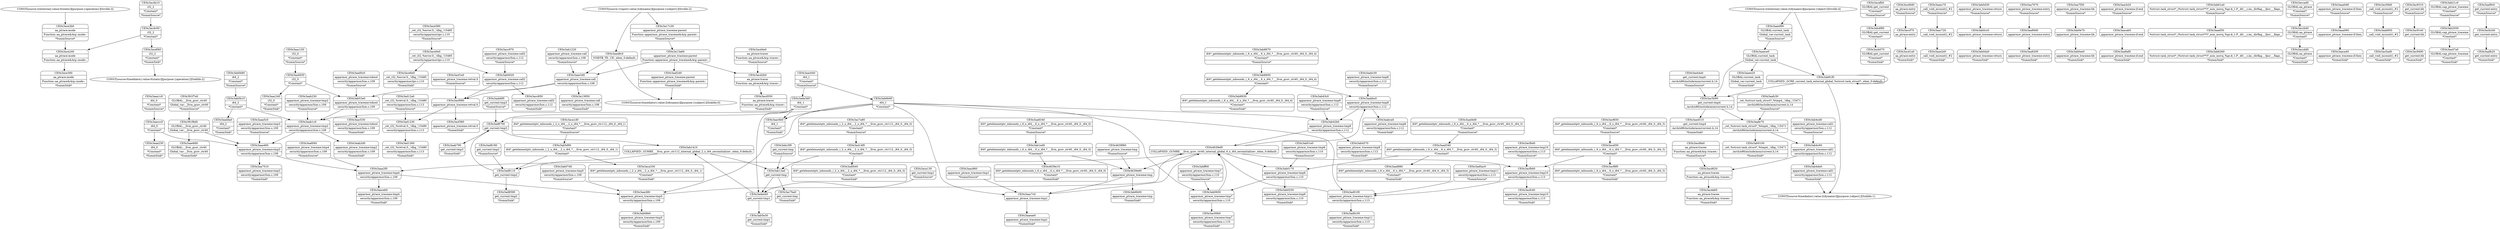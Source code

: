 digraph {
	CE0x3acdc00 [shape=record,shape=Mrecord,label="{CE0x3acdc00|i32_2|*Constant*}"]
	CE0x3aabc30 [shape=record,shape=Mrecord,label="{CE0x3aabc30|apparmor_ptrace_traceme:tmp8|security/apparmor/lsm.c,112|*SummSource*}"]
	CE0x3aafe70 [shape=record,shape=Mrecord,label="{CE0x3aafe70|_ret_%struct.task_struct*_%tmp4,_!dbg_!15471|./arch/x86/include/asm/current.h,14}"]
	CE0x4639e80 [shape=record,shape=Mrecord,label="{CE0x4639e80|apparmor_ptrace_traceme:tmp}"]
	CE0x3ac5b90 [shape=record,shape=Mrecord,label="{CE0x3ac5b90|get_current:tmp4|./arch/x86/include/asm/current.h,14}"]
	CE0x3ab4f90 [shape=record,shape=Mrecord,label="{CE0x3ab4f90|GLOBAL:get_current|*Constant*}"]
	CE0x3abff00 [shape=record,shape=Mrecord,label="{CE0x3abff00|apparmor_ptrace_traceme:tmp7|security/apparmor/lsm.c,110|*SummSource*}"]
	CE0x3aac530 [shape=record,shape=Mrecord,label="{CE0x3aac530|apparmor_ptrace_traceme:tobool|security/apparmor/lsm.c,109|*SummSink*}"]
	CE0x3aad980 [shape=record,shape=Mrecord,label="{CE0x3aad980|i64*_getelementptr_inbounds_(_6_x_i64_,_6_x_i64_*___llvm_gcov_ctr40,_i64_0,_i64_3)|*Constant*|*SummSink*}"]
	CE0x3accf70 [shape=record,shape=Mrecord,label="{CE0x3accf70|aa_ptrace:entry}"]
	CE0x3ac7a80 [shape=record,shape=Mrecord,label="{CE0x3ac7a80|i64*_getelementptr_inbounds_(_2_x_i64_,_2_x_i64_*___llvm_gcov_ctr112,_i64_0,_i64_0)|*Constant*|*SummSource*}"]
	CE0x3aaec70 [shape=record,shape=Mrecord,label="{CE0x3aaec70|_call_void_mcount()_#2|*SummSource*}"]
	CE0x3ab0da0 [shape=record,shape=Mrecord,label="{CE0x3ab0da0|apparmor_ptrace_traceme:return|*SummSink*}"]
	CE0x3aa7670 [shape=record,shape=Mrecord,label="{CE0x3aa7670|apparmor_ptrace_traceme:entry|*SummSource*}"]
	CE0x3ab0cc0 [shape=record,shape=Mrecord,label="{CE0x3ab0cc0|apparmor_ptrace_traceme:return}"]
	CE0x3aa8340 [shape=record,shape=Mrecord,label="{CE0x3aa8340|i64*_getelementptr_inbounds_(_6_x_i64_,_6_x_i64_*___llvm_gcov_ctr40,_i64_0,_i64_0)|*Constant*|*SummSource*}"]
	CE0x3acb070 [shape=record,shape=Mrecord,label="{CE0x3acb070|GLOBAL:get_current|*Constant*|*SummSink*}"]
	CE0x3aabbc0 [shape=record,shape=Mrecord,label="{CE0x3aabbc0|apparmor_ptrace_traceme:tmp8|security/apparmor/lsm.c,112}"]
	"CONST[source:1(input),value:2(dynamic)][purpose:{subject}][SrcIdx:2]"
	CE0x3ab0ee0 [shape=record,shape=Mrecord,label="{CE0x3ab0ee0|apparmor_ptrace_traceme:bb|*SummSink*}"]
	CE0x3ab01e0 [shape=record,shape=Mrecord,label="{CE0x3ab01e0|apparmor_ptrace_traceme:tmp6|security/apparmor/lsm.c,110|*SummSource*}"]
	CE0x3aa9af0 [shape=record,shape=Mrecord,label="{CE0x3aa9af0|apparmor_ptrace_traceme:if.end|*SummSink*}"]
	CE0x3acf1e0 [shape=record,shape=Mrecord,label="{CE0x3acf1e0|apparmor_ptrace_traceme:retval.0|*SummSource*}"]
	CE0x3ab8930 [shape=record,shape=Mrecord,label="{CE0x3ab8930|i64*_getelementptr_inbounds_(_6_x_i64_,_6_x_i64_*___llvm_gcov_ctr40,_i64_0,_i64_4)|*Constant*|*SummSink*}"]
	CE0x3aab790 [shape=record,shape=Mrecord,label="{CE0x3aab790|get_current:tmp3|*SummSink*}"]
	CE0x3ab8670 [shape=record,shape=Mrecord,label="{CE0x3ab8670|i64*_getelementptr_inbounds_(_6_x_i64_,_6_x_i64_*___llvm_gcov_ctr40,_i64_0,_i64_4)|*Constant*|*SummSource*}"]
	CE0x3ab07d0 [shape=record,shape=Mrecord,label="{CE0x3ab07d0|apparmor_ptrace_traceme:tmp5|security/apparmor/lsm.c,109|*SummSource*}"]
	CE0x3aaef30 [shape=record,shape=Mrecord,label="{CE0x3aaef30|%struct.task_struct*_(%struct.task_struct**)*_asm_movq_%gs:$_1:P_,$0_,_r,im,_dirflag_,_fpsr_,_flags_}"]
	CE0x3aac240 [shape=record,shape=Mrecord,label="{CE0x3aac240|i32_0|*Constant*|*SummSink*}"]
	CE0x3accdd0 [shape=record,shape=Mrecord,label="{CE0x3accdd0|GLOBAL:aa_ptrace|*Constant*|*SummSink*}"]
	CE0x3aa48c0 [shape=record,shape=Mrecord,label="{CE0x3aa48c0|VOIDTB_TE:_CE:_elem_0:default:}"]
	CE0x3aae8d0 [shape=record,shape=Mrecord,label="{CE0x3aae8d0|GLOBAL:__llvm_gcov_ctr40|Global_var:__llvm_gcov_ctr40|*SummSink*}"]
	CE0x3acd0d0 [shape=record,shape=Mrecord,label="{CE0x3acd0d0|aa_ptrace:entry|*SummSource*}"]
	CE0x3aac640 [shape=record,shape=Mrecord,label="{CE0x3aac640|i64_1|*Constant*|*SummSource*}"]
	CE0x3aad340 [shape=record,shape=Mrecord,label="{CE0x3aad340|i64*_getelementptr_inbounds_(_6_x_i64_,_6_x_i64_*___llvm_gcov_ctr40,_i64_0,_i64_3)|*Constant*}"]
	CE0x3ad8110 [shape=record,shape=Mrecord,label="{CE0x3ad8110|get_current:tmp2}"]
	CE0x3ad8700 [shape=record,shape=Mrecord,label="{CE0x3ad8700|get_current:tmp3}"]
	CE0x3aabca0 [shape=record,shape=Mrecord,label="{CE0x3aabca0|apparmor_ptrace_traceme:tmp8|security/apparmor/lsm.c,112|*SummSink*}"]
	CE0x3aacb20 [shape=record,shape=Mrecord,label="{CE0x3aacb20|apparmor_ptrace_traceme:if.end|*SummSource*}"]
	CE0x3ab08e0 [shape=record,shape=Mrecord,label="{CE0x3ab08e0|apparmor_ptrace_traceme:tmp5|security/apparmor/lsm.c,109|*SummSink*}"]
	CE0x3ace0e0 [shape=record,shape=Mrecord,label="{CE0x3ace0e0|_ret_i32_%error.0,_!dbg_!15485|security/apparmor/ipc.c,110}"]
	CE0x3acd620 [shape=record,shape=Mrecord,label="{CE0x3acd620|aa_ptrace:tracee|Function::aa_ptrace&Arg::tracee::}"]
	CE0x3aab1c0 [shape=record,shape=Mrecord,label="{CE0x3aab1c0|apparmor_ptrace_traceme:tmp2|security/apparmor/lsm.c,109}"]
	CE0x3ab61a0 [shape=record,shape=Mrecord,label="{CE0x3ab61a0|%struct.task_struct*_(%struct.task_struct**)*_asm_movq_%gs:$_1:P_,$0_,_r,im,_dirflag_,_fpsr_,_flags_|*SummSource*}"]
	CE0x3adf440 [shape=record,shape=Mrecord,label="{CE0x3adf440|i64*_getelementptr_inbounds_(_2_x_i64_,_2_x_i64_*___llvm_gcov_ctr112,_i64_0,_i64_0)|*Constant*|*SummSink*}"]
	CE0x3ad01f0 [shape=record,shape=Mrecord,label="{CE0x3ad01f0|apparmor_ptrace_traceme:tmp11|security/apparmor/lsm.c,113}"]
	CE0x3aac150 [shape=record,shape=Mrecord,label="{CE0x3aac150|i32_0|*Constant*|*SummSource*}"]
	CE0x3acc970 [shape=record,shape=Mrecord,label="{CE0x3acc970|apparmor_ptrace_traceme:call2|security/apparmor/lsm.c,112|*SummSource*}"]
	CE0x3ad1360 [shape=record,shape=Mrecord,label="{CE0x3ad1360|_ret_i32_%retval.0,_!dbg_!15480|security/apparmor/lsm.c,113|*SummSink*}"]
	"CONST[source:0(mediator),value:2(dynamic)][purpose:{subject}][SnkIdx:0]"
	CE0x3acd1a0 [shape=record,shape=Mrecord,label="{CE0x3acd1a0|aa_ptrace:entry|*SummSink*}"]
	CE0x3aaca40 [shape=record,shape=Mrecord,label="{CE0x3aaca40|apparmor_ptrace_traceme:if.then|*SummSink*}"]
	CE0x3acf650 [shape=record,shape=Mrecord,label="{CE0x3acf650|i64*_getelementptr_inbounds_(_6_x_i64_,_6_x_i64_*___llvm_gcov_ctr40,_i64_0,_i64_5)|*Constant*|*SummSource*}"]
	CE0x3aadda0 [shape=record,shape=Mrecord,label="{CE0x3aadda0|i64_2|*Constant*|*SummSink*}"]
	CE0x3ac00b0 [shape=record,shape=Mrecord,label="{CE0x3ac00b0|apparmor_ptrace_traceme:tmp7|security/apparmor/lsm.c,110|*SummSink*}"]
	"CONST[source:2(external),value:0(static)][purpose:{operation}][SrcIdx:3]"
	CE0x3acf8f0 [shape=record,shape=Mrecord,label="{CE0x3acf8f0|i64*_getelementptr_inbounds_(_6_x_i64_,_6_x_i64_*___llvm_gcov_ctr40,_i64_0,_i64_5)|*Constant*|*SummSink*}"]
	CE0x3ad8180 [shape=record,shape=Mrecord,label="{CE0x3ad8180|get_current:tmp2|*SummSource*}"]
	CE0x3ab0100 [shape=record,shape=Mrecord,label="{CE0x3ab0100|_ret_%struct.task_struct*_%tmp4,_!dbg_!15471|./arch/x86/include/asm/current.h,14|*SummSink*}"]
	CE0x3aa4510 [shape=record,shape=Mrecord,label="{CE0x3aa4510|get_current:tmp4|./arch/x86/include/asm/current.h,14|*SummSink*}"]
	CE0x3ab13a0 [shape=record,shape=Mrecord,label="{CE0x3ab13a0|get_current:tmp}"]
	CE0x3ada3d0 [shape=record,shape=Mrecord,label="{CE0x3ada3d0|i64_1|*Constant*}"]
	CE0x3aad0c0 [shape=record,shape=Mrecord,label="{CE0x3aad0c0|apparmor_ptrace_traceme:tobool|security/apparmor/lsm.c,109|*SummSource*}"]
	CE0x3ab0b80 [shape=record,shape=Mrecord,label="{CE0x3ab0b80|i64_2|*Constant*|*SummSource*}"]
	CE0x3ac59d0 [shape=record,shape=Mrecord,label="{CE0x3ac59d0|_call_void_mcount()_#2|*SummSource*}"]
	CE0x3ace240 [shape=record,shape=Mrecord,label="{CE0x3ace240|aa_ptrace:mode|Function::aa_ptrace&Arg::mode::}"]
	CE0x3ace380 [shape=record,shape=Mrecord,label="{CE0x3ace380|aa_ptrace:mode|Function::aa_ptrace&Arg::mode::|*SummSink*}"]
	CE0x3aab6f0 [shape=record,shape=Mrecord,label="{CE0x3aab6f0|get_current:tmp3|*SummSource*}"]
	CE0x3aaa230 [shape=record,shape=Mrecord,label="{CE0x3aaa230|i64_0|*Constant*|*SummSink*}"]
	CE0x3ac9490 [shape=record,shape=Mrecord,label="{CE0x3ac9490|get_current:bb|*SummSink*}"]
	CE0x3a13a60 [shape=record,shape=Mrecord,label="{CE0x3a13a60|apparmor_ptrace_traceme:parent|Function::apparmor_ptrace_traceme&Arg::parent::}"]
	CE0x3a17c30 [shape=record,shape=Mrecord,label="{CE0x3a17c30|apparmor_ptrace_traceme:parent|Function::apparmor_ptrace_traceme&Arg::parent::|*SummSource*}"]
	CE0x3ad1230 [shape=record,shape=Mrecord,label="{CE0x3ad1230|_ret_i32_%retval.0,_!dbg_!15480|security/apparmor/lsm.c,113}"]
	CE0x3acda60 [shape=record,shape=Mrecord,label="{CE0x3acda60|aa_ptrace:tracee|Function::aa_ptrace&Arg::tracee::|*SummSink*}"]
	CE0x3aaa060 [shape=record,shape=Mrecord,label="{CE0x3aaa060|apparmor_ptrace_traceme:if.then}"]
	CE0x3ab2050 [shape=record,shape=Mrecord,label="{CE0x3ab2050|GLOBAL:cap_ptrace_traceme|*Constant*}"]
	CE0x3ab6b90 [shape=record,shape=Mrecord,label="{CE0x3ab6b90|i64_1|*Constant*}"]
	CE0x3aab850 [shape=record,shape=Mrecord,label="{CE0x3aab850|_call_void_mcount()_#2}"]
	CE0x3aaee20 [shape=record,shape=Mrecord,label="{CE0x3aaee20|GLOBAL:current_task|Global_var:current_task|*SummSink*}"]
	CE0x3a13950 [shape=record,shape=Mrecord,label="{CE0x3a13950|apparmor_ptrace_traceme:call|security/apparmor/lsm.c,108|*SummSink*}"]
	CE0x3ad0ac0 [shape=record,shape=Mrecord,label="{CE0x3ad0ac0|apparmor_ptrace_traceme:tmp11|security/apparmor/lsm.c,113|*SummSource*}"]
	CE0x3aaed90 [shape=record,shape=Mrecord,label="{CE0x3aaed90|GLOBAL:current_task|Global_var:current_task|*SummSource*}"]
	CE0x3acd2b0 [shape=record,shape=Mrecord,label="{CE0x3acd2b0|aa_ptrace:tracer|Function::aa_ptrace&Arg::tracer::}"]
	CE0x3ab8600 [shape=record,shape=Mrecord,label="{CE0x3ab8600|i64*_getelementptr_inbounds_(_6_x_i64_,_6_x_i64_*___llvm_gcov_ctr40,_i64_0,_i64_4)|*Constant*}"]
	CE0x3ac91e0 [shape=record,shape=Mrecord,label="{CE0x3ac91e0|get_current:bb}"]
	CE0x3aaa1c0 [shape=record,shape=Mrecord,label="{CE0x3aaa1c0|i64_0|*Constant*|*SummSource*}"]
	CE0x3ada440 [shape=record,shape=Mrecord,label="{CE0x3ada440|get_current:tmp1}"]
	"CONST[source:0(mediator),value:2(dynamic)][purpose:{object}][SnkIdx:1]"
	CE0x3acb240 [shape=record,shape=Mrecord,label="{CE0x3acb240|get_current:entry}"]
	CE0x3acde10 [shape=record,shape=Mrecord,label="{CE0x3acde10|i32_2|*Constant*|*SummSource*}"]
	CE0x3aac860 [shape=record,shape=Mrecord,label="{CE0x3aac860|apparmor_ptrace_traceme:tmp1|*SummSource*}"]
	CE0x3ab42b0 [shape=record,shape=Mrecord,label="{CE0x3ab42b0|apparmor_ptrace_traceme:tmp9|security/apparmor/lsm.c,112}"]
	CE0x3ab1ed0 [shape=record,shape=Mrecord,label="{CE0x3ab1ed0|i64*_getelementptr_inbounds_(_6_x_i64_,_6_x_i64_*___llvm_gcov_ctr40,_i64_0,_i64_0)|*Constant*}"]
	CE0x3acf080 [shape=record,shape=Mrecord,label="{CE0x3acf080|apparmor_ptrace_traceme:retval.0}"]
	CE0x4639e10 [shape=record,shape=Mrecord,label="{CE0x4639e10|i64*_getelementptr_inbounds_(_6_x_i64_,_6_x_i64_*___llvm_gcov_ctr40,_i64_0,_i64_0)|*Constant*|*SummSink*}"]
	CE0x3aaa2f0 [shape=record,shape=Mrecord,label="{CE0x3aaa2f0|apparmor_ptrace_traceme:tmp4|security/apparmor/lsm.c,109}"]
	CE0x3aaccc0 [shape=record,shape=Mrecord,label="{CE0x3aaccc0|i64_0|*Constant*}"]
	CE0x3acfb60 [shape=record,shape=Mrecord,label="{CE0x3acfb60|apparmor_ptrace_traceme:tmp10|security/apparmor/lsm.c,113}"]
	CE0x3ace580 [shape=record,shape=Mrecord,label="{CE0x3ace580|_ret_i32_%error.0,_!dbg_!15485|security/apparmor/ipc.c,110|*SummSource*}"]
	CE0x3aafb20 [shape=record,shape=Mrecord,label="{CE0x3aafb20|get_current:entry|*SummSink*}"]
	CE0x3ace6e0 [shape=record,shape=Mrecord,label="{CE0x3ace6e0|_ret_i32_%error.0,_!dbg_!15485|security/apparmor/ipc.c,110|*SummSink*}"]
	CE0x3ab6260 [shape=record,shape=Mrecord,label="{CE0x3ab6260|%struct.task_struct*_(%struct.task_struct**)*_asm_movq_%gs:$_1:P_,$0_,_r,im,_dirflag_,_fpsr_,_flags_|*SummSink*}"]
	CE0x3acfc40 [shape=record,shape=Mrecord,label="{CE0x3acfc40|apparmor_ptrace_traceme:tmp10|security/apparmor/lsm.c,113|*SummSink*}"]
	CE0x3ab5d90 [shape=record,shape=Mrecord,label="{CE0x3ab5d90|i64*_getelementptr_inbounds_(_2_x_i64_,_2_x_i64_*___llvm_gcov_ctr112,_i64_0,_i64_1)|*Constant*}"]
	CE0x3ab6b00 [shape=record,shape=Mrecord,label="{CE0x3ab6b00|apparmor_ptrace_traceme:tmp|*SummSink*}"]
	"CONST[source:0(mediator),value:0(static)][purpose:{operation}][SnkIdx:2]"
	CE0x3accb40 [shape=record,shape=Mrecord,label="{CE0x3accb40|GLOBAL:aa_ptrace|*Constant*}"]
	CE0x391f7e0 [shape=record,shape=Mrecord,label="{CE0x391f7e0|GLOBAL:__llvm_gcov_ctr40|Global_var:__llvm_gcov_ctr40|*SummSource*}"]
	CE0x3ab4de0 [shape=record,shape=Mrecord,label="{CE0x3ab4de0|apparmor_ptrace_traceme:call1|security/apparmor/lsm.c,112|*SummSink*}"]
	CE0x3ab4c60 [shape=record,shape=Mrecord,label="{CE0x3ab4c60|apparmor_ptrace_traceme:call1|security/apparmor/lsm.c,112}"]
	CE0x3aafc30 [shape=record,shape=Mrecord,label="{CE0x3aafc30|_ret_%struct.task_struct*_%tmp4,_!dbg_!15471|./arch/x86/include/asm/current.h,14|*SummSource*}"]
	CE0x3ab0b10 [shape=record,shape=Mrecord,label="{CE0x3ab0b10|i64_2|*Constant*}"]
	CE0x3aa47a0 [shape=record,shape=Mrecord,label="{CE0x3aa47a0|GLOBAL:cap_ptrace_traceme|*Constant*|*SummSink*}"]
	CE0x3accad0 [shape=record,shape=Mrecord,label="{CE0x3accad0|GLOBAL:aa_ptrace|*Constant*|*SummSource*}"]
	CE0x3ab0d30 [shape=record,shape=Mrecord,label="{CE0x3ab0d30|apparmor_ptrace_traceme:return|*SummSource*}"]
	CE0x3aacfd0 [shape=record,shape=Mrecord,label="{CE0x3aacfd0|apparmor_ptrace_traceme:tmp5|security/apparmor/lsm.c,109}"]
	CE0x3ac7ba0 [shape=record,shape=Mrecord,label="{CE0x3ac7ba0|get_current:tmp|*SummSink*}"]
	CE0x3aca330 [shape=record,shape=Mrecord,label="{CE0x3aca330|i64*_getelementptr_inbounds_(_2_x_i64_,_2_x_i64_*___llvm_gcov_ctr112,_i64_0,_i64_1)|*Constant*|*SummSink*}"]
	"CONST[source:2(external),value:2(dynamic)][purpose:{object}][SrcIdx:4]"
	CE0x3acc850 [shape=record,shape=Mrecord,label="{CE0x3acc850|apparmor_ptrace_traceme:call2|security/apparmor/lsm.c,112|*SummSink*}"]
	CE0x3acafb0 [shape=record,shape=Mrecord,label="{CE0x3acafb0|GLOBAL:get_current|*Constant*|*SummSource*}"]
	CE0x3aacab0 [shape=record,shape=Mrecord,label="{CE0x3aacab0|apparmor_ptrace_traceme:if.end}"]
	CE0x3acd550 [shape=record,shape=Mrecord,label="{CE0x3acd550|aa_ptrace:tracer|Function::aa_ptrace&Arg::tracer::|*SummSink*}"]
	CE0x3aab2d0 [shape=record,shape=Mrecord,label="{CE0x3aab2d0|apparmor_ptrace_traceme:tmp2|security/apparmor/lsm.c,109|*SummSink*}"]
	CE0x3ab1410 [shape=record,shape=Mrecord,label="{CE0x3ab1410|COLLAPSED:_GCMRE___llvm_gcov_ctr112_internal_global_2_x_i64_zeroinitializer:_elem_0:default:}"]
	CE0x4639f60 [shape=record,shape=Mrecord,label="{CE0x4639f60|apparmor_ptrace_traceme:tmp|*SummSource*}"]
	CE0x3aaa0d0 [shape=record,shape=Mrecord,label="{CE0x3aaa0d0|apparmor_ptrace_traceme:if.then|*SummSource*}"]
	CE0x3aa89d0 [shape=record,shape=Mrecord,label="{CE0x3aa89d0|apparmor_ptrace_traceme:entry}"]
	CE0x3abc3f0 [shape=record,shape=Mrecord,label="{CE0x3abc3f0|get_current:tmp|*SummSource*}"]
	CE0x3aac6b0 [shape=record,shape=Mrecord,label="{CE0x3aac6b0|i64_1|*Constant*|*SummSink*}"]
	CE0x3aae2e0 [shape=record,shape=Mrecord,label="{CE0x3aae2e0|_call_void_mcount()_#2|*SummSink*}"]
	CE0x3acdf40 [shape=record,shape=Mrecord,label="{CE0x3acdf40|i32_2|*Constant*|*SummSink*}"]
	CE0x391f6d0 [shape=record,shape=Mrecord,label="{CE0x391f6d0|GLOBAL:__llvm_gcov_ctr40|Global_var:__llvm_gcov_ctr40}"]
	CE0x3ad12a0 [shape=record,shape=Mrecord,label="{CE0x3ad12a0|_ret_i32_%retval.0,_!dbg_!15480|security/apparmor/lsm.c,113|*SummSource*}"]
	CE0x3aca130 [shape=record,shape=Mrecord,label="{CE0x3aca130|get_current:tmp1|*SummSource*}"]
	CE0x3aaceb0 [shape=record,shape=Mrecord,label="{CE0x3aaceb0|apparmor_ptrace_traceme:tmp4|security/apparmor/lsm.c,109|*SummSink*}"]
	CE0x3ac5ad0 [shape=record,shape=Mrecord,label="{CE0x3ac5ad0|_call_void_mcount()_#2|*SummSink*}"]
	CE0x3aaeae0 [shape=record,shape=Mrecord,label="{CE0x3aaeae0|apparmor_ptrace_traceme:tmp1|*SummSink*}"]
	CE0x3aaa5c0 [shape=record,shape=Mrecord,label="{CE0x3aaa5c0|apparmor_ptrace_traceme:tmp3|security/apparmor/lsm.c,109|*SummSource*}"]
	CE0x3acfbd0 [shape=record,shape=Mrecord,label="{CE0x3acfbd0|apparmor_ptrace_traceme:tmp10|security/apparmor/lsm.c,113|*SummSource*}"]
	CE0x3ab81f0 [shape=record,shape=Mrecord,label="{CE0x3ab81f0|COLLAPSED:_GCRE_current_task_external_global_%struct.task_struct*:_elem_0:default:}"]
	CE0x3ab0600 [shape=record,shape=Mrecord,label="{CE0x3ab0600|apparmor_ptrace_traceme:tmp7|security/apparmor/lsm.c,110}"]
	CE0x3ad14f0 [shape=record,shape=Mrecord,label="{CE0x3ad14f0|i64*_getelementptr_inbounds_(_2_x_i64_,_2_x_i64_*___llvm_gcov_ctr112,_i64_0,_i64_0)|*Constant*}"]
	CE0x3ab0e70 [shape=record,shape=Mrecord,label="{CE0x3ab0e70|apparmor_ptrace_traceme:bb}"]
	CE0x3aa7f30 [shape=record,shape=Mrecord,label="{CE0x3aa7f30|apparmor_ptrace_traceme:bb|*SummSource*}"]
	CE0x3aad4d0 [shape=record,shape=Mrecord,label="{CE0x3aad4d0|i64*_getelementptr_inbounds_(_6_x_i64_,_6_x_i64_*___llvm_gcov_ctr40,_i64_0,_i64_3)|*Constant*|*SummSource*}"]
	CE0x3aa4930 [shape=record,shape=Mrecord,label="{CE0x3aa4930|i32_0|*Constant*}"]
	CE0x3aab230 [shape=record,shape=Mrecord,label="{CE0x3aab230|apparmor_ptrace_traceme:tmp2|security/apparmor/lsm.c,109|*SummSource*}"]
	CE0x3aac720 [shape=record,shape=Mrecord,label="{CE0x3aac720|_call_void_mcount()_#2}"]
	CE0x3acd8a0 [shape=record,shape=Mrecord,label="{CE0x3acd8a0|aa_ptrace:tracee|Function::aa_ptrace&Arg::tracee::|*SummSource*}"]
	CE0x3ac9310 [shape=record,shape=Mrecord,label="{CE0x3ac9310|get_current:bb|*SummSource*}"]
	CE0x3aaa460 [shape=record,shape=Mrecord,label="{CE0x3aaa460|apparmor_ptrace_traceme:tmp3|security/apparmor/lsm.c,109}"]
	CE0x3aca1d0 [shape=record,shape=Mrecord,label="{CE0x3aca1d0|i64*_getelementptr_inbounds_(_2_x_i64_,_2_x_i64_*___llvm_gcov_ctr112,_i64_0,_i64_1)|*Constant*|*SummSource*}"]
	CE0x3ab21c0 [shape=record,shape=Mrecord,label="{CE0x3ab21c0|GLOBAL:cap_ptrace_traceme|*Constant*|*SummSource*}"]
	CE0x3ab0170 [shape=record,shape=Mrecord,label="{CE0x3ab0170|apparmor_ptrace_traceme:tmp6|security/apparmor/lsm.c,110}"]
	CE0x3ab0020 [shape=record,shape=Mrecord,label="{CE0x3ab0020|apparmor_ptrace_traceme:call2|security/apparmor/lsm.c,112}"]
	CE0x3ab0250 [shape=record,shape=Mrecord,label="{CE0x3ab0250|apparmor_ptrace_traceme:tmp6|security/apparmor/lsm.c,110|*SummSink*}"]
	CE0x3aa44a0 [shape=record,shape=Mrecord,label="{CE0x3aa44a0|get_current:tmp4|./arch/x86/include/asm/current.h,14|*SummSource*}"]
	CE0x3ab4cd0 [shape=record,shape=Mrecord,label="{CE0x3ab4cd0|apparmor_ptrace_traceme:call1|security/apparmor/lsm.c,112|*SummSource*}"]
	CE0x3acef30 [shape=record,shape=Mrecord,label="{CE0x3acef30|i64*_getelementptr_inbounds_(_6_x_i64_,_6_x_i64_*___llvm_gcov_ctr40,_i64_0,_i64_5)|*Constant*}"]
	CE0x3ad8590 [shape=record,shape=Mrecord,label="{CE0x3ad8590|get_current:tmp2|*SummSink*}"]
	CE0x3ab1220 [shape=record,shape=Mrecord,label="{CE0x3ab1220|apparmor_ptrace_traceme:call|security/apparmor/lsm.c,108|*SummSource*}"]
	CE0x3aa6f40 [shape=record,shape=Mrecord,label="{CE0x3aa6f40|apparmor_ptrace_traceme:tmp4|security/apparmor/lsm.c,109|*SummSource*}"]
	CE0x3aaf9c0 [shape=record,shape=Mrecord,label="{CE0x3aaf9c0|get_current:entry|*SummSource*}"]
	CE0x3ad0c30 [shape=record,shape=Mrecord,label="{CE0x3ad0c30|apparmor_ptrace_traceme:tmp11|security/apparmor/lsm.c,113|*SummSink*}"]
	CE0x3ab53e0 [shape=record,shape=Mrecord,label="{CE0x3ab53e0|apparmor_ptrace_traceme:tobool|security/apparmor/lsm.c,109}"]
	CE0x4639ef0 [shape=record,shape=Mrecord,label="{CE0x4639ef0|COLLAPSED:_GCMRE___llvm_gcov_ctr40_internal_global_6_x_i64_zeroinitializer:_elem_0:default:}"]
	CE0x3aaece0 [shape=record,shape=Mrecord,label="{CE0x3aaece0|GLOBAL:current_task|Global_var:current_task}"]
	CE0x3aaf2d0 [shape=record,shape=Mrecord,label="{CE0x3aaf2d0|apparmor_ptrace_traceme:parent|Function::apparmor_ptrace_traceme&Arg::parent::|*SummSink*}"]
	CE0x3ace2b0 [shape=record,shape=Mrecord,label="{CE0x3ace2b0|aa_ptrace:mode|Function::aa_ptrace&Arg::mode::|*SummSource*}"]
	CE0x3aa8200 [shape=record,shape=Mrecord,label="{CE0x3aa8200|apparmor_ptrace_traceme:entry|*SummSink*}"]
	CE0x3ab5e30 [shape=record,shape=Mrecord,label="{CE0x3ab5e30|get_current:tmp1|*SummSink*}"]
	CE0x3ab4570 [shape=record,shape=Mrecord,label="{CE0x3ab4570|apparmor_ptrace_traceme:tmp9|security/apparmor/lsm.c,112|*SummSink*}"]
	CE0x3aae3d0 [shape=record,shape=Mrecord,label="{CE0x3aae3d0|apparmor_ptrace_traceme:call|security/apparmor/lsm.c,108}"]
	CE0x3aa7510 [shape=record,shape=Mrecord,label="{CE0x3aa7510|apparmor_ptrace_traceme:tmp3|security/apparmor/lsm.c,109|*SummSink*}"]
	CE0x3acf380 [shape=record,shape=Mrecord,label="{CE0x3acf380|apparmor_ptrace_traceme:retval.0|*SummSink*}"]
	CE0x3acd4e0 [shape=record,shape=Mrecord,label="{CE0x3acd4e0|aa_ptrace:tracer|Function::aa_ptrace&Arg::tracer::|*SummSource*}"]
	CE0x3aac7c0 [shape=record,shape=Mrecord,label="{CE0x3aac7c0|apparmor_ptrace_traceme:tmp1}"]
	CE0x3ab43c0 [shape=record,shape=Mrecord,label="{CE0x3ab43c0|apparmor_ptrace_traceme:tmp9|security/apparmor/lsm.c,112|*SummSource*}"]
	CE0x3ace580 -> CE0x3ace0e0
	CE0x3ab1ed0 -> CE0x4639e10
	CE0x3ab81f0 -> CE0x3ab81f0
	CE0x3aac640 -> CE0x3ab6b90
	CE0x3aaa2f0 -> CE0x3aacfd0
	CE0x3acf1e0 -> CE0x3acf080
	CE0x3ab6b90 -> CE0x3ab42b0
	CE0x3ab0170 -> CE0x3ab0250
	CE0x3a17c30 -> CE0x3a13a60
	CE0x3aa4930 -> CE0x3ab53e0
	CE0x3aae3d0 -> CE0x3acf080
	CE0x3ab6b90 -> CE0x3aac7c0
	CE0x3ad8700 -> CE0x3aab790
	CE0x3ab1ed0 -> CE0x4639e80
	"CONST[source:1(input),value:2(dynamic)][purpose:{subject}][SrcIdx:2]" -> CE0x3aa48c0
	CE0x3aaa460 -> CE0x3aaa2f0
	CE0x3ad14f0 -> CE0x3ab13a0
	CE0x3aacb20 -> CE0x3aacab0
	CE0x3ab0020 -> CE0x3acc850
	CE0x3acef30 -> CE0x3acfb60
	CE0x3aaece0 -> CE0x3aaee20
	CE0x3ada440 -> CE0x3ab5e30
	CE0x3ac9310 -> CE0x3ac91e0
	CE0x3accf70 -> CE0x3acd1a0
	CE0x3aab230 -> CE0x3aab1c0
	CE0x3ad8180 -> CE0x3ad8110
	CE0x3aaf9c0 -> CE0x3acb240
	CE0x391f6d0 -> CE0x3aaa460
	CE0x3aaed90 -> CE0x3aaece0
	CE0x3ab81f0 -> "CONST[source:0(mediator),value:2(dynamic)][purpose:{object}][SnkIdx:1]"
	CE0x3aac150 -> CE0x3aa4930
	CE0x3ad8110 -> CE0x3ad8590
	CE0x3ada3d0 -> CE0x3ada440
	CE0x4639e80 -> CE0x3aac7c0
	CE0x3ab53e0 -> CE0x3aac530
	CE0x3ada3d0 -> CE0x3ad8700
	CE0x3ab0cc0 -> CE0x3ab0da0
	CE0x3acdf40 -> "CONST[source:0(mediator),value:0(static)][purpose:{operation}][SnkIdx:2]"
	CE0x3ab81f0 -> CE0x3ac5b90
	CE0x391f7e0 -> CE0x391f6d0
	CE0x3aa48c0 -> "CONST[source:0(mediator),value:2(dynamic)][purpose:{subject}][SnkIdx:0]"
	CE0x3ab6b90 -> CE0x3aab1c0
	CE0x3acdc00 -> CE0x3ace240
	CE0x3abff00 -> CE0x3ab0600
	CE0x3acd2b0 -> CE0x3acd550
	CE0x3aaece0 -> CE0x3ac5b90
	CE0x3aaa1c0 -> CE0x3aaccc0
	CE0x3ac59d0 -> CE0x3aab850
	CE0x3ad01f0 -> CE0x3ad0c30
	CE0x3ab13a0 -> CE0x3ada440
	CE0x3aca130 -> CE0x3ada440
	CE0x3a13a60 -> CE0x3aae3d0
	CE0x3ab43c0 -> CE0x3ab42b0
	CE0x3aab850 -> CE0x3ac5ad0
	"CONST[source:1(input),value:2(dynamic)][purpose:{subject}][SrcIdx:2]" -> CE0x3a17c30
	CE0x3ab01e0 -> CE0x3ab0170
	CE0x3ad01f0 -> CE0x4639ef0
	CE0x3aacfd0 -> CE0x3ab08e0
	CE0x3aab6f0 -> CE0x3ad8700
	CE0x3aa8340 -> CE0x3ab1ed0
	CE0x4639f60 -> CE0x4639e80
	CE0x3aad340 -> CE0x3ab0170
	CE0x3aabc30 -> CE0x3aabbc0
	CE0x4639ef0 -> CE0x4639e80
	CE0x3ace0e0 -> CE0x3ace6e0
	CE0x3ab1220 -> CE0x3aae3d0
	CE0x3acde10 -> CE0x3acdc00
	CE0x3ad0ac0 -> CE0x3ad01f0
	CE0x3ab2050 -> CE0x3aa47a0
	CE0x3acd4e0 -> CE0x3acd2b0
	CE0x3ab1410 -> CE0x3ad8110
	CE0x3ada440 -> CE0x3ab1410
	CE0x3ab8600 -> CE0x3aabbc0
	CE0x3ab5d90 -> CE0x3aca330
	CE0x3ab4c60 -> CE0x3acd620
	CE0x3ab42b0 -> CE0x4639ef0
	CE0x3acef30 -> CE0x3acf8f0
	CE0x3aafe70 -> CE0x3ab0100
	CE0x3ab6b90 -> CE0x3ad01f0
	CE0x3aaef30 -> CE0x3ab6260
	CE0x3ab6b90 -> CE0x3aacfd0
	CE0x3aa44a0 -> CE0x3ac5b90
	CE0x4639e80 -> CE0x3ab6b00
	CE0x3aa7f30 -> CE0x3ab0e70
	CE0x3ab0b80 -> CE0x3ab0b10
	CE0x3ace2b0 -> CE0x3ace240
	CE0x3aac640 -> CE0x3ada3d0
	CE0x3aa89d0 -> CE0x3aa8200
	CE0x3ab0b10 -> CE0x3aadda0
	CE0x3aab1c0 -> CE0x3aaa460
	CE0x3ac5b90 -> CE0x3aafe70
	CE0x3ab1410 -> CE0x3ab13a0
	CE0x3a13a60 -> CE0x3aaf2d0
	CE0x3aaa0d0 -> CE0x3aaa060
	CE0x3acd0d0 -> CE0x3accf70
	CE0x3acd620 -> CE0x3acda60
	CE0x3a13a60 -> CE0x3acd2b0
	CE0x3ab61a0 -> CE0x3aaef30
	CE0x3aacab0 -> CE0x3aa9af0
	CE0x3aa4930 -> CE0x3aac240
	CE0x3aac7c0 -> CE0x3aaeae0
	CE0x3ac5b90 -> CE0x3aa4510
	CE0x4639ef0 -> CE0x3aabbc0
	CE0x3aaa5c0 -> CE0x3aaa460
	CE0x3aaa460 -> CE0x3aa7510
	CE0x3ada3d0 -> CE0x3aac6b0
	CE0x3ab21c0 -> CE0x3ab2050
	CE0x3acfb60 -> CE0x3ad01f0
	CE0x3aae3d0 -> CE0x3ab53e0
	CE0x3ab42b0 -> CE0x3ab4570
	CE0x3ab5d90 -> CE0x3ad8110
	CE0x3ad8110 -> CE0x3ad8700
	CE0x3aac720 -> CE0x3aae2e0
	"CONST[source:2(external),value:2(dynamic)][purpose:{object}][SrcIdx:4]" -> CE0x3aaed90
	CE0x3aa6f40 -> CE0x3aaa2f0
	"CONST[source:2(external),value:0(static)][purpose:{operation}][SrcIdx:3]" -> CE0x3ace2b0
	CE0x3aca1d0 -> CE0x3ab5d90
	CE0x4639ef0 -> CE0x3aaa2f0
	CE0x3ab6b90 -> CE0x3ab0600
	CE0x3aabbc0 -> CE0x3aabca0
	CE0x3ab0e70 -> CE0x3ab0ee0
	CE0x3aaccc0 -> CE0x3aaa460
	CE0x3acf080 -> CE0x3ad1230
	CE0x3aab1c0 -> CE0x3aab2d0
	CE0x3ab0600 -> CE0x4639ef0
	CE0x3aae3d0 -> CE0x3a13950
	CE0x3aafc30 -> CE0x3aafe70
	CE0x3ab4c60 -> CE0x3ab4de0
	CE0x3acfb60 -> CE0x3acfc40
	CE0x3aac860 -> CE0x3aac7c0
	CE0x3aac7c0 -> CE0x4639ef0
	CE0x3abc3f0 -> CE0x3ab13a0
	CE0x3ab0600 -> CE0x3ac00b0
	CE0x3ab8670 -> CE0x3ab8600
	CE0x3ace240 -> CE0x3ace380
	CE0x3ab0020 -> CE0x3acf080
	CE0x3aacfd0 -> CE0x4639ef0
	CE0x3aaa060 -> CE0x3aaca40
	CE0x3acdc00 -> CE0x3acdf40
	CE0x3ab8600 -> CE0x3ab8930
	CE0x3aa48c0 -> CE0x3aae3d0
	CE0x3ad12a0 -> CE0x3ad1230
	CE0x3ab4f90 -> CE0x3acb070
	CE0x3ac7a80 -> CE0x3ad14f0
	CE0x3aaec70 -> CE0x3aac720
	CE0x3aa7670 -> CE0x3aa89d0
	CE0x3acf650 -> CE0x3acef30
	CE0x3aaece0 -> CE0x3ab81f0
	CE0x3ab0170 -> CE0x3ab0600
	CE0x3ab53e0 -> CE0x3aab1c0
	CE0x3aaa2f0 -> CE0x3aaceb0
	CE0x3ab13a0 -> CE0x3ac7ba0
	CE0x3ad8700 -> CE0x3ab1410
	CE0x3ac91e0 -> CE0x3ac9490
	CE0x3acd8a0 -> CE0x3acd620
	CE0x3ab4de0 -> "CONST[source:0(mediator),value:2(dynamic)][purpose:{object}][SnkIdx:1]"
	CE0x4639ef0 -> CE0x3ab0170
	CE0x3aaf2d0 -> "CONST[source:0(mediator),value:2(dynamic)][purpose:{subject}][SnkIdx:0]"
	CE0x3acc970 -> CE0x3ab0020
	CE0x3aabbc0 -> CE0x3ab42b0
	CE0x3ab4cd0 -> CE0x3ab4c60
	CE0x3accb40 -> CE0x3accdd0
	CE0x3aad4d0 -> CE0x3aad340
	CE0x3acf080 -> CE0x3acf380
	CE0x3acfbd0 -> CE0x3acfb60
	CE0x3ab0d30 -> CE0x3ab0cc0
	CE0x3ab07d0 -> CE0x3aacfd0
	CE0x3ab6b90 -> CE0x3aac6b0
	CE0x3ace0e0 -> CE0x3ab0020
	CE0x4639ef0 -> CE0x3acfb60
	CE0x3acb240 -> CE0x3aafb20
	CE0x3aaccc0 -> CE0x3aaa230
	CE0x3ad1230 -> CE0x3ad1360
	CE0x3aafe70 -> CE0x3ab4c60
	CE0x3aad340 -> CE0x3aad980
	CE0x3accad0 -> CE0x3accb40
	CE0x3acafb0 -> CE0x3ab4f90
	CE0x3aad0c0 -> CE0x3ab53e0
	CE0x3ad14f0 -> CE0x3adf440
	"CONST[source:2(external),value:2(dynamic)][purpose:{object}][SrcIdx:4]" -> CE0x3ab81f0
	CE0x3ab0b10 -> CE0x3aab1c0
	CE0x391f6d0 -> CE0x3aae8d0
}